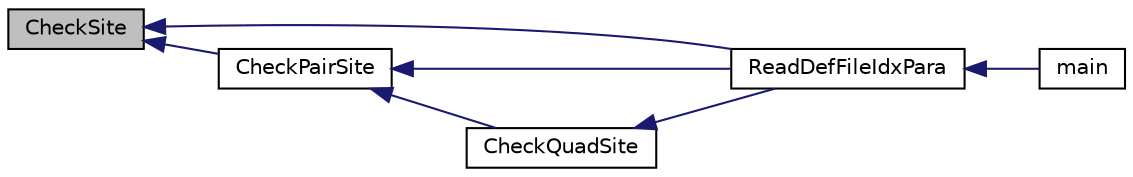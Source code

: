 digraph "CheckSite"
{
 // INTERACTIVE_SVG=YES
  edge [fontname="Helvetica",fontsize="10",labelfontname="Helvetica",labelfontsize="10"];
  node [fontname="Helvetica",fontsize="10",shape=record];
  rankdir="LR";
  Node1 [label="CheckSite",height=0.2,width=0.4,color="black", fillcolor="grey75", style="filled", fontcolor="black"];
  Node1 -> Node2 [dir="back",color="midnightblue",fontsize="10",style="solid",fontname="Helvetica"];
  Node2 [label="ReadDefFileIdxPara",height=0.2,width=0.4,color="black", fillcolor="white", style="filled",URL="$readdef_8c.html#a3e0777f41256f28ec11b3e63e993b3c1"];
  Node2 -> Node3 [dir="back",color="midnightblue",fontsize="10",style="solid",fontname="Helvetica"];
  Node3 [label="main",height=0.2,width=0.4,color="black", fillcolor="white", style="filled",URL="$_h_phi_main_8c.html#a0ddf1224851353fc92bfbff6f499fa97",tooltip="Main program for HPhi. "];
  Node1 -> Node4 [dir="back",color="midnightblue",fontsize="10",style="solid",fontname="Helvetica"];
  Node4 [label="CheckPairSite",height=0.2,width=0.4,color="black", fillcolor="white", style="filled",URL="$readdef_8c.html#aeedd55bd700231dcdf39d36d6361719d",tooltip="Check Site Number for a pair -> (siteA, siteB). "];
  Node4 -> Node2 [dir="back",color="midnightblue",fontsize="10",style="solid",fontname="Helvetica"];
  Node4 -> Node5 [dir="back",color="midnightblue",fontsize="10",style="solid",fontname="Helvetica"];
  Node5 [label="CheckQuadSite",height=0.2,width=0.4,color="black", fillcolor="white", style="filled",URL="$readdef_8c.html#a95ae79a512a0692d24d463d30b41d75a",tooltip="Check Site Number for a quad -> (siteA, siteB, siteC, siteD). "];
  Node5 -> Node2 [dir="back",color="midnightblue",fontsize="10",style="solid",fontname="Helvetica"];
}
